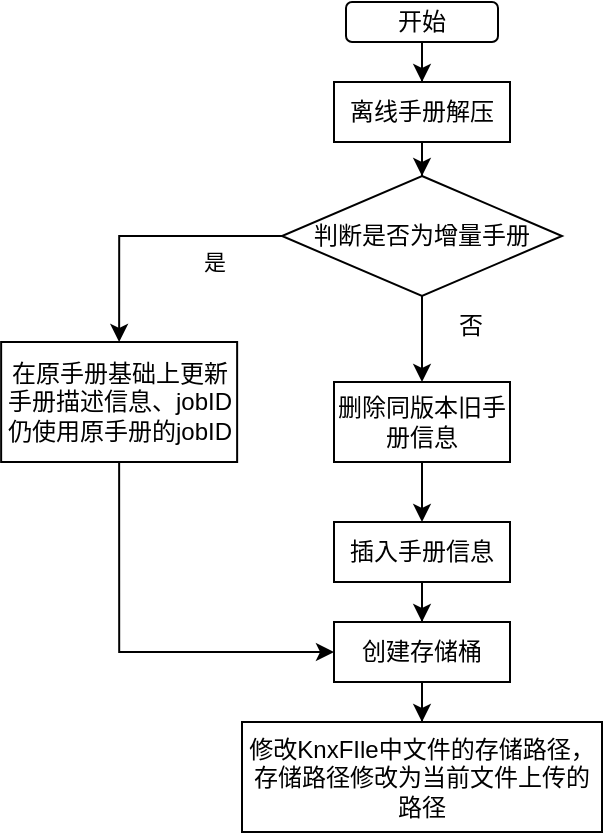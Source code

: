 <mxfile version="20.8.23" type="github">
  <diagram name="第 1 页" id="abJZbId-rL2KZnV-gO2B">
    <mxGraphModel dx="600" dy="327" grid="1" gridSize="10" guides="1" tooltips="1" connect="1" arrows="1" fold="1" page="1" pageScale="1" pageWidth="827" pageHeight="1169" math="0" shadow="0">
      <root>
        <mxCell id="0" />
        <mxCell id="1" parent="0" />
        <mxCell id="caB3qnpmkLnkEY1W6klu-3" value="" style="edgeStyle=orthogonalEdgeStyle;rounded=0;orthogonalLoop=1;jettySize=auto;html=1;" edge="1" parent="1" source="caB3qnpmkLnkEY1W6klu-1" target="caB3qnpmkLnkEY1W6klu-2">
          <mxGeometry relative="1" as="geometry" />
        </mxCell>
        <mxCell id="caB3qnpmkLnkEY1W6klu-1" value="开始" style="rounded=1;whiteSpace=wrap;html=1;" vertex="1" parent="1">
          <mxGeometry x="354" y="110" width="76" height="20" as="geometry" />
        </mxCell>
        <mxCell id="caB3qnpmkLnkEY1W6klu-6" style="edgeStyle=orthogonalEdgeStyle;rounded=0;orthogonalLoop=1;jettySize=auto;html=1;" edge="1" parent="1" source="caB3qnpmkLnkEY1W6klu-2" target="caB3qnpmkLnkEY1W6klu-5">
          <mxGeometry relative="1" as="geometry" />
        </mxCell>
        <mxCell id="caB3qnpmkLnkEY1W6klu-2" value="离线手册解压" style="rounded=0;whiteSpace=wrap;html=1;" vertex="1" parent="1">
          <mxGeometry x="348" y="150" width="88" height="30" as="geometry" />
        </mxCell>
        <mxCell id="caB3qnpmkLnkEY1W6klu-8" style="edgeStyle=orthogonalEdgeStyle;rounded=0;orthogonalLoop=1;jettySize=auto;html=1;entryX=0.5;entryY=0;entryDx=0;entryDy=0;exitX=0;exitY=0.5;exitDx=0;exitDy=0;" edge="1" parent="1" source="caB3qnpmkLnkEY1W6klu-5" target="caB3qnpmkLnkEY1W6klu-7">
          <mxGeometry relative="1" as="geometry" />
        </mxCell>
        <mxCell id="caB3qnpmkLnkEY1W6klu-11" value="是" style="edgeLabel;html=1;align=center;verticalAlign=middle;resizable=0;points=[];" vertex="1" connectable="0" parent="caB3qnpmkLnkEY1W6klu-8">
          <mxGeometry x="-0.265" y="1" relative="1" as="geometry">
            <mxPoint x="15" y="12" as="offset" />
          </mxGeometry>
        </mxCell>
        <mxCell id="caB3qnpmkLnkEY1W6klu-10" style="edgeStyle=orthogonalEdgeStyle;rounded=0;orthogonalLoop=1;jettySize=auto;html=1;entryX=0.5;entryY=0;entryDx=0;entryDy=0;" edge="1" parent="1" source="caB3qnpmkLnkEY1W6klu-5" target="caB3qnpmkLnkEY1W6klu-9">
          <mxGeometry relative="1" as="geometry" />
        </mxCell>
        <mxCell id="caB3qnpmkLnkEY1W6klu-5" value="判断是否为增量手册" style="rhombus;whiteSpace=wrap;html=1;" vertex="1" parent="1">
          <mxGeometry x="322" y="197" width="140" height="60" as="geometry" />
        </mxCell>
        <mxCell id="caB3qnpmkLnkEY1W6klu-16" style="edgeStyle=orthogonalEdgeStyle;rounded=0;orthogonalLoop=1;jettySize=auto;html=1;entryX=0;entryY=0.5;entryDx=0;entryDy=0;exitX=0.5;exitY=1;exitDx=0;exitDy=0;" edge="1" parent="1" source="caB3qnpmkLnkEY1W6klu-7" target="caB3qnpmkLnkEY1W6klu-15">
          <mxGeometry relative="1" as="geometry" />
        </mxCell>
        <mxCell id="caB3qnpmkLnkEY1W6klu-7" value="在原手册基础上更新手册描述信息、jobID仍使用原手册的jobID" style="rounded=0;whiteSpace=wrap;html=1;" vertex="1" parent="1">
          <mxGeometry x="181.57" y="280" width="118" height="60" as="geometry" />
        </mxCell>
        <mxCell id="caB3qnpmkLnkEY1W6klu-14" style="edgeStyle=orthogonalEdgeStyle;rounded=0;orthogonalLoop=1;jettySize=auto;html=1;entryX=0.5;entryY=0;entryDx=0;entryDy=0;" edge="1" parent="1" source="caB3qnpmkLnkEY1W6klu-9" target="caB3qnpmkLnkEY1W6klu-13">
          <mxGeometry relative="1" as="geometry" />
        </mxCell>
        <mxCell id="caB3qnpmkLnkEY1W6klu-9" value="删除同版本旧手册信息" style="rounded=0;whiteSpace=wrap;html=1;" vertex="1" parent="1">
          <mxGeometry x="348" y="300" width="88" height="40" as="geometry" />
        </mxCell>
        <mxCell id="caB3qnpmkLnkEY1W6klu-17" style="edgeStyle=orthogonalEdgeStyle;rounded=0;orthogonalLoop=1;jettySize=auto;html=1;entryX=0.5;entryY=0;entryDx=0;entryDy=0;" edge="1" parent="1" source="caB3qnpmkLnkEY1W6klu-13" target="caB3qnpmkLnkEY1W6klu-15">
          <mxGeometry relative="1" as="geometry" />
        </mxCell>
        <mxCell id="caB3qnpmkLnkEY1W6klu-13" value="插入手册信息" style="rounded=0;whiteSpace=wrap;html=1;" vertex="1" parent="1">
          <mxGeometry x="348" y="370" width="88" height="30" as="geometry" />
        </mxCell>
        <mxCell id="caB3qnpmkLnkEY1W6klu-21" style="edgeStyle=orthogonalEdgeStyle;rounded=0;orthogonalLoop=1;jettySize=auto;html=1;" edge="1" parent="1" source="caB3qnpmkLnkEY1W6klu-15" target="caB3qnpmkLnkEY1W6klu-20">
          <mxGeometry relative="1" as="geometry" />
        </mxCell>
        <mxCell id="caB3qnpmkLnkEY1W6klu-15" value="创建存储桶" style="rounded=0;whiteSpace=wrap;html=1;" vertex="1" parent="1">
          <mxGeometry x="348" y="420" width="88" height="30" as="geometry" />
        </mxCell>
        <mxCell id="caB3qnpmkLnkEY1W6klu-19" value="否" style="text;html=1;align=center;verticalAlign=middle;resizable=0;points=[];autosize=1;strokeColor=none;fillColor=none;" vertex="1" parent="1">
          <mxGeometry x="396" y="257" width="40" height="30" as="geometry" />
        </mxCell>
        <mxCell id="caB3qnpmkLnkEY1W6klu-20" value="修改KnxFIle中文件的存储路径，存储路径修改为当前文件上传的路径" style="rounded=0;whiteSpace=wrap;html=1;" vertex="1" parent="1">
          <mxGeometry x="302" y="470" width="180" height="55" as="geometry" />
        </mxCell>
      </root>
    </mxGraphModel>
  </diagram>
</mxfile>
